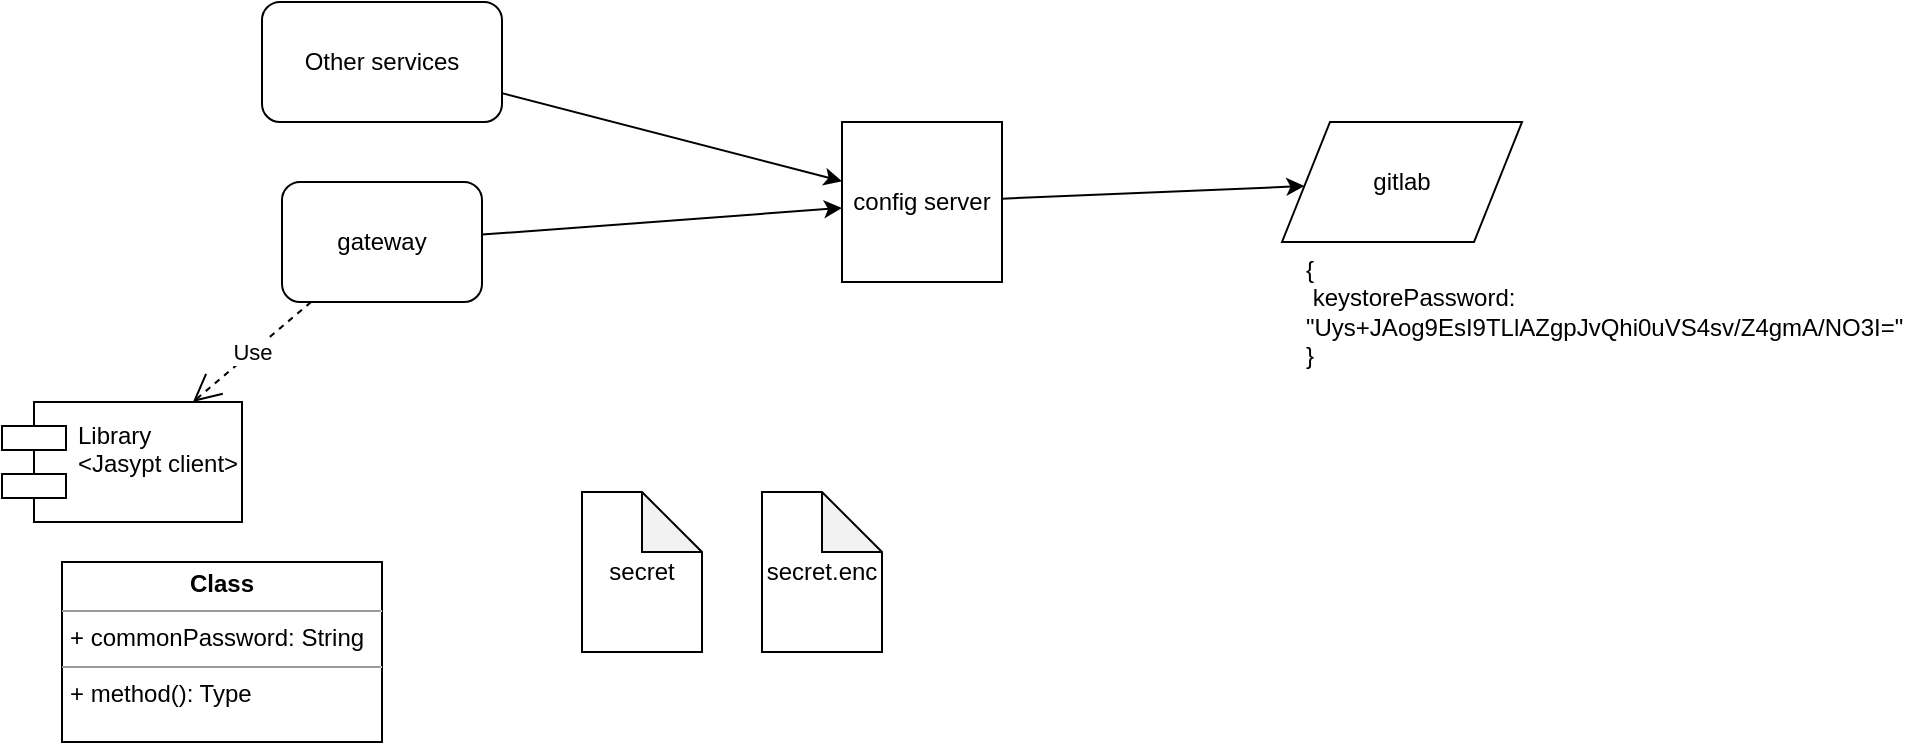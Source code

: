 <mxfile version="11.0.2" type="github"><diagram id="99YDHc3TSmaeeeurqAD4" name="Page-1"><mxGraphModel dx="1422" dy="741" grid="1" gridSize="10" guides="1" tooltips="1" connect="1" arrows="1" fold="1" page="1" pageScale="1" pageWidth="827" pageHeight="1169" math="0" shadow="0"><root><mxCell id="0"/><mxCell id="1" parent="0"/><mxCell id="nttZMBzkw4AhRYUUdRso-2" value="secret" style="shape=note;whiteSpace=wrap;html=1;backgroundOutline=1;darkOpacity=0.05;" parent="1" vertex="1"><mxGeometry x="300" y="265" width="60" height="80" as="geometry"/></mxCell><mxCell id="nttZMBzkw4AhRYUUdRso-3" value="secret.enc" style="shape=note;whiteSpace=wrap;html=1;backgroundOutline=1;darkOpacity=0.05;" parent="1" vertex="1"><mxGeometry x="390" y="265" width="60" height="80" as="geometry"/></mxCell><mxCell id="nttZMBzkw4AhRYUUdRso-4" value="gateway" style="rounded=1;whiteSpace=wrap;html=1;" parent="1" vertex="1"><mxGeometry x="150" y="110" width="100" height="60" as="geometry"/></mxCell><mxCell id="nttZMBzkw4AhRYUUdRso-5" value="config server" style="whiteSpace=wrap;html=1;aspect=fixed;" parent="1" vertex="1"><mxGeometry x="430" y="80" width="80" height="80" as="geometry"/></mxCell><mxCell id="nttZMBzkw4AhRYUUdRso-6" value="" style="endArrow=classic;html=1;" parent="1" source="nttZMBzkw4AhRYUUdRso-4" target="nttZMBzkw4AhRYUUdRso-5" edge="1"><mxGeometry width="50" height="50" relative="1" as="geometry"><mxPoint x="160" y="580" as="sourcePoint"/><mxPoint x="210" y="530" as="targetPoint"/></mxGeometry></mxCell><mxCell id="nttZMBzkw4AhRYUUdRso-7" value="gitlab" style="shape=parallelogram;perimeter=parallelogramPerimeter;whiteSpace=wrap;html=1;" parent="1" vertex="1"><mxGeometry x="650" y="80" width="120" height="60" as="geometry"/></mxCell><mxCell id="nttZMBzkw4AhRYUUdRso-8" value="" style="endArrow=classic;html=1;" parent="1" source="nttZMBzkw4AhRYUUdRso-5" target="nttZMBzkw4AhRYUUdRso-7" edge="1"><mxGeometry width="50" height="50" relative="1" as="geometry"><mxPoint x="160" y="580" as="sourcePoint"/><mxPoint x="210" y="530" as="targetPoint"/></mxGeometry></mxCell><mxCell id="nttZMBzkw4AhRYUUdRso-10" value="{&lt;br&gt;&amp;nbsp;keystorePassword: &quot;Uys+JAog9EsI9TLlAZgpJvQhi0uVS4sv/Z4gmA/NO3I=&quot;&lt;br&gt;}" style="text;html=1;strokeColor=none;fillColor=none;align=left;verticalAlign=middle;whiteSpace=wrap;rounded=0;" parent="1" vertex="1"><mxGeometry x="660" y="160" width="200" height="30" as="geometry"/></mxCell><mxCell id="nttZMBzkw4AhRYUUdRso-11" value="&lt;p style=&quot;margin: 0px ; margin-top: 4px ; text-align: center&quot;&gt;&lt;b&gt;Class&lt;/b&gt;&lt;/p&gt;&lt;hr size=&quot;1&quot;&gt;&lt;p style=&quot;margin: 0px ; margin-left: 4px&quot;&gt;+ commonPassword: String&lt;/p&gt;&lt;hr size=&quot;1&quot;&gt;&lt;p style=&quot;margin: 0px ; margin-left: 4px&quot;&gt;+ method(): Type&lt;/p&gt;" style="verticalAlign=top;align=left;overflow=fill;fontSize=12;fontFamily=Helvetica;html=1;" parent="1" vertex="1"><mxGeometry x="40" y="300" width="160" height="90" as="geometry"/></mxCell><mxCell id="0wp3VmJ-0IOE2fGg3eGC-1" value="Library&#10;&lt;Jasypt client&gt;&#10;" style="shape=component;align=left;spacingLeft=36;" vertex="1" parent="1"><mxGeometry x="10" y="220" width="120" height="60" as="geometry"/></mxCell><mxCell id="0wp3VmJ-0IOE2fGg3eGC-2" value="Use" style="endArrow=open;endSize=12;dashed=1;html=1;" edge="1" parent="1" source="nttZMBzkw4AhRYUUdRso-4" target="0wp3VmJ-0IOE2fGg3eGC-1"><mxGeometry width="160" relative="1" as="geometry"><mxPoint x="20" y="530" as="sourcePoint"/><mxPoint x="180" y="530" as="targetPoint"/></mxGeometry></mxCell><mxCell id="0wp3VmJ-0IOE2fGg3eGC-3" value="Other services" style="rounded=1;whiteSpace=wrap;html=1;" vertex="1" parent="1"><mxGeometry x="140" y="20" width="120" height="60" as="geometry"/></mxCell><mxCell id="0wp3VmJ-0IOE2fGg3eGC-4" value="" style="endArrow=classic;html=1;" edge="1" parent="1" source="0wp3VmJ-0IOE2fGg3eGC-3" target="nttZMBzkw4AhRYUUdRso-5"><mxGeometry width="50" height="50" relative="1" as="geometry"><mxPoint x="10" y="580" as="sourcePoint"/><mxPoint x="60" y="530" as="targetPoint"/></mxGeometry></mxCell></root></mxGraphModel></diagram></mxfile>